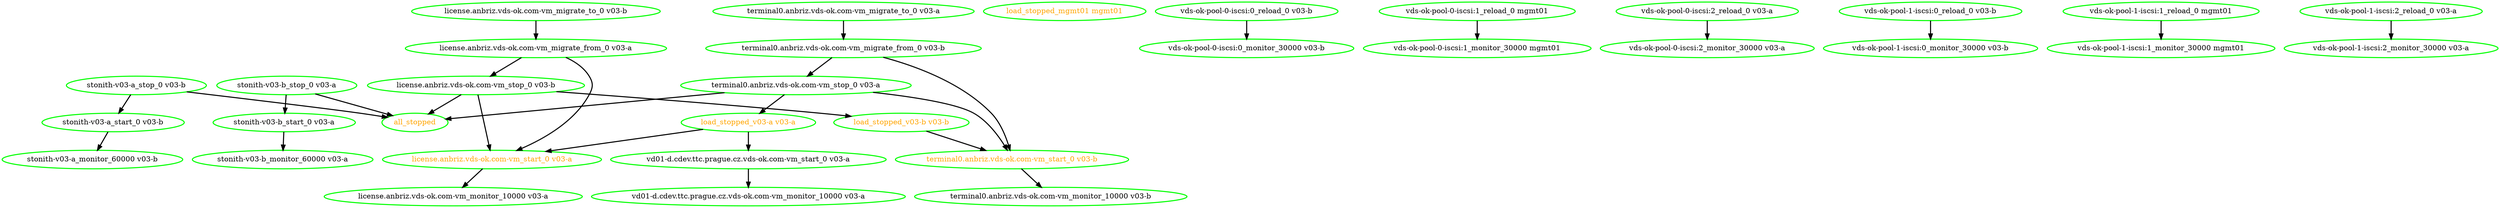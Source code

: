 digraph "g" {
"all_stopped" [ style=bold color="green" fontcolor="orange"]
"license.anbriz.vds-ok.com-vm_migrate_from_0 v03-a" -> "license.anbriz.vds-ok.com-vm_start_0 v03-a" [ style = bold]
"license.anbriz.vds-ok.com-vm_migrate_from_0 v03-a" -> "license.anbriz.vds-ok.com-vm_stop_0 v03-b" [ style = bold]
"license.anbriz.vds-ok.com-vm_migrate_from_0 v03-a" [ style=bold color="green" fontcolor="black"]
"license.anbriz.vds-ok.com-vm_migrate_to_0 v03-b" -> "license.anbriz.vds-ok.com-vm_migrate_from_0 v03-a" [ style = bold]
"license.anbriz.vds-ok.com-vm_migrate_to_0 v03-b" [ style=bold color="green" fontcolor="black"]
"license.anbriz.vds-ok.com-vm_monitor_10000 v03-a" [ style=bold color="green" fontcolor="black"]
"license.anbriz.vds-ok.com-vm_start_0 v03-a" -> "license.anbriz.vds-ok.com-vm_monitor_10000 v03-a" [ style = bold]
"license.anbriz.vds-ok.com-vm_start_0 v03-a" [ style=bold color="green" fontcolor="orange"]
"license.anbriz.vds-ok.com-vm_stop_0 v03-b" -> "all_stopped" [ style = bold]
"license.anbriz.vds-ok.com-vm_stop_0 v03-b" -> "license.anbriz.vds-ok.com-vm_start_0 v03-a" [ style = bold]
"license.anbriz.vds-ok.com-vm_stop_0 v03-b" -> "load_stopped_v03-b v03-b" [ style = bold]
"license.anbriz.vds-ok.com-vm_stop_0 v03-b" [ style=bold color="green" fontcolor="black"]
"load_stopped_mgmt01 mgmt01" [ style=bold color="green" fontcolor="orange"]
"load_stopped_v03-a v03-a" -> "license.anbriz.vds-ok.com-vm_start_0 v03-a" [ style = bold]
"load_stopped_v03-a v03-a" -> "vd01-d.cdev.ttc.prague.cz.vds-ok.com-vm_start_0 v03-a" [ style = bold]
"load_stopped_v03-a v03-a" [ style=bold color="green" fontcolor="orange"]
"load_stopped_v03-b v03-b" -> "terminal0.anbriz.vds-ok.com-vm_start_0 v03-b" [ style = bold]
"load_stopped_v03-b v03-b" [ style=bold color="green" fontcolor="orange"]
"stonith-v03-a_monitor_60000 v03-b" [ style=bold color="green" fontcolor="black"]
"stonith-v03-a_start_0 v03-b" -> "stonith-v03-a_monitor_60000 v03-b" [ style = bold]
"stonith-v03-a_start_0 v03-b" [ style=bold color="green" fontcolor="black"]
"stonith-v03-a_stop_0 v03-b" -> "all_stopped" [ style = bold]
"stonith-v03-a_stop_0 v03-b" -> "stonith-v03-a_start_0 v03-b" [ style = bold]
"stonith-v03-a_stop_0 v03-b" [ style=bold color="green" fontcolor="black"]
"stonith-v03-b_monitor_60000 v03-a" [ style=bold color="green" fontcolor="black"]
"stonith-v03-b_start_0 v03-a" -> "stonith-v03-b_monitor_60000 v03-a" [ style = bold]
"stonith-v03-b_start_0 v03-a" [ style=bold color="green" fontcolor="black"]
"stonith-v03-b_stop_0 v03-a" -> "all_stopped" [ style = bold]
"stonith-v03-b_stop_0 v03-a" -> "stonith-v03-b_start_0 v03-a" [ style = bold]
"stonith-v03-b_stop_0 v03-a" [ style=bold color="green" fontcolor="black"]
"terminal0.anbriz.vds-ok.com-vm_migrate_from_0 v03-b" -> "terminal0.anbriz.vds-ok.com-vm_start_0 v03-b" [ style = bold]
"terminal0.anbriz.vds-ok.com-vm_migrate_from_0 v03-b" -> "terminal0.anbriz.vds-ok.com-vm_stop_0 v03-a" [ style = bold]
"terminal0.anbriz.vds-ok.com-vm_migrate_from_0 v03-b" [ style=bold color="green" fontcolor="black"]
"terminal0.anbriz.vds-ok.com-vm_migrate_to_0 v03-a" -> "terminal0.anbriz.vds-ok.com-vm_migrate_from_0 v03-b" [ style = bold]
"terminal0.anbriz.vds-ok.com-vm_migrate_to_0 v03-a" [ style=bold color="green" fontcolor="black"]
"terminal0.anbriz.vds-ok.com-vm_monitor_10000 v03-b" [ style=bold color="green" fontcolor="black"]
"terminal0.anbriz.vds-ok.com-vm_start_0 v03-b" -> "terminal0.anbriz.vds-ok.com-vm_monitor_10000 v03-b" [ style = bold]
"terminal0.anbriz.vds-ok.com-vm_start_0 v03-b" [ style=bold color="green" fontcolor="orange"]
"terminal0.anbriz.vds-ok.com-vm_stop_0 v03-a" -> "all_stopped" [ style = bold]
"terminal0.anbriz.vds-ok.com-vm_stop_0 v03-a" -> "load_stopped_v03-a v03-a" [ style = bold]
"terminal0.anbriz.vds-ok.com-vm_stop_0 v03-a" -> "terminal0.anbriz.vds-ok.com-vm_start_0 v03-b" [ style = bold]
"terminal0.anbriz.vds-ok.com-vm_stop_0 v03-a" [ style=bold color="green" fontcolor="black"]
"vd01-d.cdev.ttc.prague.cz.vds-ok.com-vm_monitor_10000 v03-a" [ style=bold color="green" fontcolor="black"]
"vd01-d.cdev.ttc.prague.cz.vds-ok.com-vm_start_0 v03-a" -> "vd01-d.cdev.ttc.prague.cz.vds-ok.com-vm_monitor_10000 v03-a" [ style = bold]
"vd01-d.cdev.ttc.prague.cz.vds-ok.com-vm_start_0 v03-a" [ style=bold color="green" fontcolor="black"]
"vds-ok-pool-0-iscsi:0_monitor_30000 v03-b" [ style=bold color="green" fontcolor="black"]
"vds-ok-pool-0-iscsi:0_reload_0 v03-b" -> "vds-ok-pool-0-iscsi:0_monitor_30000 v03-b" [ style = bold]
"vds-ok-pool-0-iscsi:0_reload_0 v03-b" [ style=bold color="green" fontcolor="black"]
"vds-ok-pool-0-iscsi:1_monitor_30000 mgmt01" [ style=bold color="green" fontcolor="black"]
"vds-ok-pool-0-iscsi:1_reload_0 mgmt01" -> "vds-ok-pool-0-iscsi:1_monitor_30000 mgmt01" [ style = bold]
"vds-ok-pool-0-iscsi:1_reload_0 mgmt01" [ style=bold color="green" fontcolor="black"]
"vds-ok-pool-0-iscsi:2_monitor_30000 v03-a" [ style=bold color="green" fontcolor="black"]
"vds-ok-pool-0-iscsi:2_reload_0 v03-a" -> "vds-ok-pool-0-iscsi:2_monitor_30000 v03-a" [ style = bold]
"vds-ok-pool-0-iscsi:2_reload_0 v03-a" [ style=bold color="green" fontcolor="black"]
"vds-ok-pool-1-iscsi:0_monitor_30000 v03-b" [ style=bold color="green" fontcolor="black"]
"vds-ok-pool-1-iscsi:0_reload_0 v03-b" -> "vds-ok-pool-1-iscsi:0_monitor_30000 v03-b" [ style = bold]
"vds-ok-pool-1-iscsi:0_reload_0 v03-b" [ style=bold color="green" fontcolor="black"]
"vds-ok-pool-1-iscsi:1_monitor_30000 mgmt01" [ style=bold color="green" fontcolor="black"]
"vds-ok-pool-1-iscsi:1_reload_0 mgmt01" -> "vds-ok-pool-1-iscsi:1_monitor_30000 mgmt01" [ style = bold]
"vds-ok-pool-1-iscsi:1_reload_0 mgmt01" [ style=bold color="green" fontcolor="black"]
"vds-ok-pool-1-iscsi:2_monitor_30000 v03-a" [ style=bold color="green" fontcolor="black"]
"vds-ok-pool-1-iscsi:2_reload_0 v03-a" -> "vds-ok-pool-1-iscsi:2_monitor_30000 v03-a" [ style = bold]
"vds-ok-pool-1-iscsi:2_reload_0 v03-a" [ style=bold color="green" fontcolor="black"]
}
